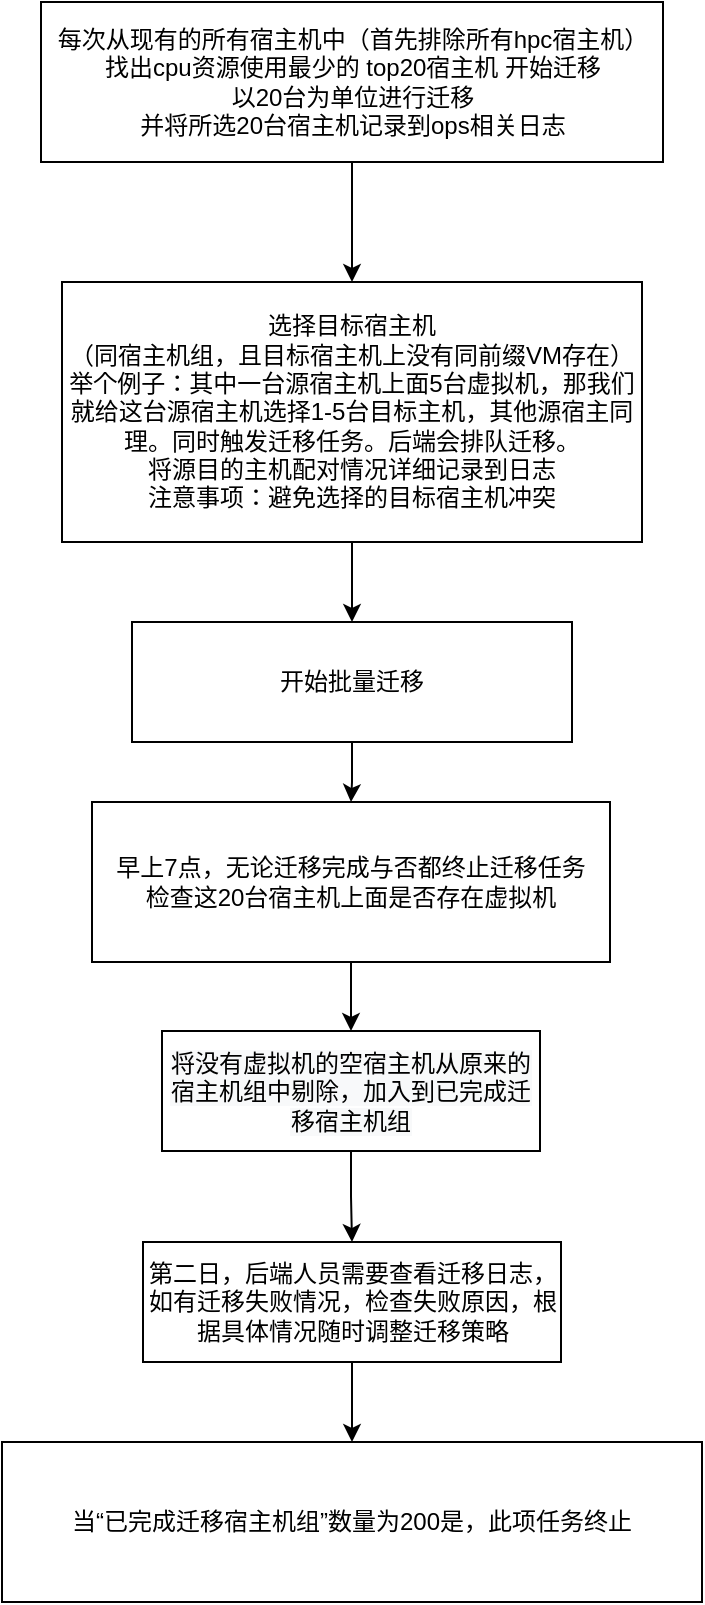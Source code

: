 <mxfile version="15.5.2" type="github">
  <diagram id="Q8tGpgMSQx5R1TBB-q-l" name="Page-1">
    <mxGraphModel dx="1239" dy="1072" grid="1" gridSize="10" guides="1" tooltips="1" connect="1" arrows="1" fold="1" page="1" pageScale="1" pageWidth="827" pageHeight="1169" math="0" shadow="0">
      <root>
        <mxCell id="0" />
        <mxCell id="1" parent="0" />
        <mxCell id="5F3VnkXnHqMvUYfFMPts-8" value="" style="edgeStyle=orthogonalEdgeStyle;rounded=0;orthogonalLoop=1;jettySize=auto;html=1;" edge="1" parent="1" source="5F3VnkXnHqMvUYfFMPts-2" target="5F3VnkXnHqMvUYfFMPts-3">
          <mxGeometry relative="1" as="geometry" />
        </mxCell>
        <mxCell id="5F3VnkXnHqMvUYfFMPts-2" value="每次从现有的所有宿主机中（首先排除所有hpc宿主机）&lt;br&gt;找出cpu资源使用最少的 top20宿主机 开始迁移&lt;br&gt;以20台为单位进行迁移&lt;br&gt;并将所选20台宿主机记录到ops相关日志" style="rounded=0;whiteSpace=wrap;html=1;" vertex="1" parent="1">
          <mxGeometry x="1085.5" y="70" width="311" height="80" as="geometry" />
        </mxCell>
        <mxCell id="5F3VnkXnHqMvUYfFMPts-9" value="" style="edgeStyle=orthogonalEdgeStyle;rounded=0;orthogonalLoop=1;jettySize=auto;html=1;" edge="1" parent="1" source="5F3VnkXnHqMvUYfFMPts-3" target="5F3VnkXnHqMvUYfFMPts-4">
          <mxGeometry relative="1" as="geometry" />
        </mxCell>
        <mxCell id="5F3VnkXnHqMvUYfFMPts-3" value="选择目标宿主机&lt;br&gt;（同宿主机组，且目标宿主机上没有同前缀VM存在）&lt;br&gt;举个例子：其中一台源宿主机上面5台虚拟机，那我们就给这台源宿主机选择1-5台目标主机，其他源宿主同理。同时触发迁移任务。后端会排队迁移。&lt;br&gt;将源目的主机配对情况详细记录到日志&lt;br&gt;注意事项：避免选择的目标宿主机冲突" style="rounded=0;whiteSpace=wrap;html=1;" vertex="1" parent="1">
          <mxGeometry x="1096" y="210" width="290" height="130" as="geometry" />
        </mxCell>
        <mxCell id="5F3VnkXnHqMvUYfFMPts-16" value="" style="edgeStyle=orthogonalEdgeStyle;rounded=0;orthogonalLoop=1;jettySize=auto;html=1;" edge="1" parent="1" source="5F3VnkXnHqMvUYfFMPts-4" target="5F3VnkXnHqMvUYfFMPts-12">
          <mxGeometry relative="1" as="geometry" />
        </mxCell>
        <mxCell id="5F3VnkXnHqMvUYfFMPts-4" value="开始批量迁移" style="rounded=0;whiteSpace=wrap;html=1;" vertex="1" parent="1">
          <mxGeometry x="1131" y="380" width="220" height="60" as="geometry" />
        </mxCell>
        <mxCell id="5F3VnkXnHqMvUYfFMPts-6" value="当“已完成迁移宿主机组”数量为200是，此项任务终止" style="rounded=0;whiteSpace=wrap;html=1;" vertex="1" parent="1">
          <mxGeometry x="1066" y="790" width="350" height="80" as="geometry" />
        </mxCell>
        <mxCell id="5F3VnkXnHqMvUYfFMPts-17" value="" style="edgeStyle=orthogonalEdgeStyle;rounded=0;orthogonalLoop=1;jettySize=auto;html=1;" edge="1" parent="1" source="5F3VnkXnHqMvUYfFMPts-12" target="5F3VnkXnHqMvUYfFMPts-14">
          <mxGeometry relative="1" as="geometry" />
        </mxCell>
        <mxCell id="5F3VnkXnHqMvUYfFMPts-12" value="&lt;span&gt;早上7点，无论迁移完成与否都终止迁移任务&lt;/span&gt;&lt;br&gt;&lt;span&gt;检查这20台宿主机上面是否存在虚拟机&lt;/span&gt;" style="rounded=0;whiteSpace=wrap;html=1;" vertex="1" parent="1">
          <mxGeometry x="1111" y="470" width="259" height="80" as="geometry" />
        </mxCell>
        <mxCell id="5F3VnkXnHqMvUYfFMPts-18" value="" style="edgeStyle=orthogonalEdgeStyle;rounded=0;orthogonalLoop=1;jettySize=auto;html=1;" edge="1" parent="1" source="5F3VnkXnHqMvUYfFMPts-14" target="5F3VnkXnHqMvUYfFMPts-15">
          <mxGeometry relative="1" as="geometry" />
        </mxCell>
        <mxCell id="5F3VnkXnHqMvUYfFMPts-14" value="&lt;meta charset=&quot;utf-8&quot;&gt;&lt;span style=&quot;color: rgb(0, 0, 0); font-family: helvetica; font-size: 12px; font-style: normal; font-weight: 400; letter-spacing: normal; text-align: center; text-indent: 0px; text-transform: none; word-spacing: 0px; background-color: rgb(248, 249, 250); display: inline; float: none;&quot;&gt;将没有虚拟机的空宿主机从原来的宿主机组中剔除，加入到已完成迁移宿主机组&lt;/span&gt;" style="rounded=0;whiteSpace=wrap;html=1;" vertex="1" parent="1">
          <mxGeometry x="1146" y="584.5" width="189" height="60" as="geometry" />
        </mxCell>
        <mxCell id="5F3VnkXnHqMvUYfFMPts-19" value="" style="edgeStyle=orthogonalEdgeStyle;rounded=0;orthogonalLoop=1;jettySize=auto;html=1;" edge="1" parent="1" source="5F3VnkXnHqMvUYfFMPts-15" target="5F3VnkXnHqMvUYfFMPts-6">
          <mxGeometry relative="1" as="geometry" />
        </mxCell>
        <mxCell id="5F3VnkXnHqMvUYfFMPts-15" value="第二日，后端人员需要查看迁移日志，如有迁移失败情况，检查失败原因，根据具体情况随时调整迁移策略" style="rounded=0;whiteSpace=wrap;html=1;" vertex="1" parent="1">
          <mxGeometry x="1136.5" y="690" width="209" height="60" as="geometry" />
        </mxCell>
      </root>
    </mxGraphModel>
  </diagram>
</mxfile>
